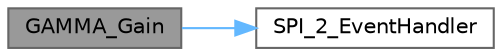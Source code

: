 digraph "GAMMA_Gain"
{
 // LATEX_PDF_SIZE
  bgcolor="transparent";
  edge [fontname=Helvetica,fontsize=10,labelfontname=Helvetica,labelfontsize=10];
  node [fontname=Helvetica,fontsize=10,shape=box,height=0.2,width=0.4];
  rankdir="LR";
  Node1 [id="Node000001",label="GAMMA_Gain",height=0.2,width=0.4,color="gray40", fillcolor="grey60", style="filled", fontcolor="black",tooltip=" "];
  Node1 -> Node2 [id="edge1_Node000001_Node000002",color="steelblue1",style="solid",tooltip=" "];
  Node2 [id="Node000002",label="SPI_2_EventHandler",height=0.2,width=0.4,color="grey40", fillcolor="white", style="filled",URL="$gamma_8c.html#a6452af4ddd37302af7a2ab0e3e2a69cd",tooltip=" "];
}
